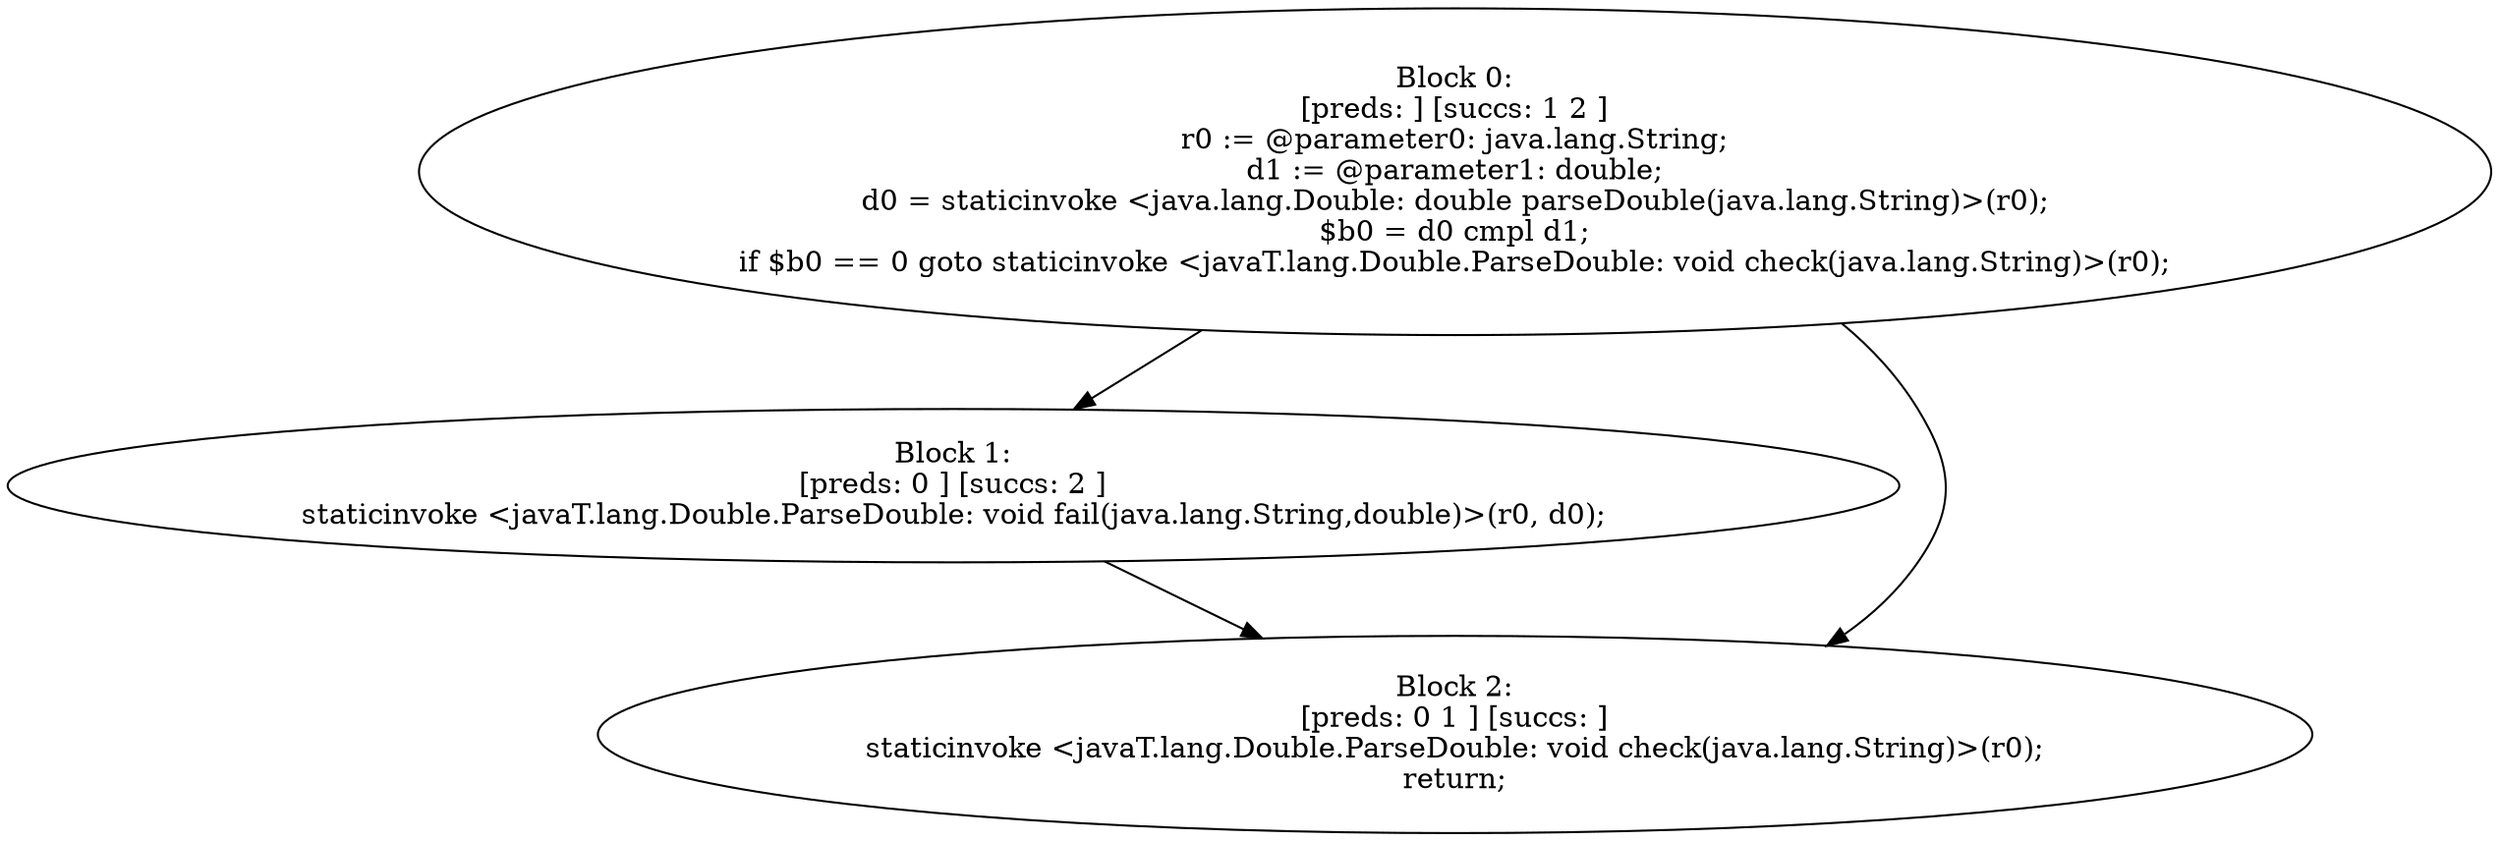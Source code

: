 digraph "unitGraph" {
    "Block 0:
[preds: ] [succs: 1 2 ]
r0 := @parameter0: java.lang.String;
d1 := @parameter1: double;
d0 = staticinvoke <java.lang.Double: double parseDouble(java.lang.String)>(r0);
$b0 = d0 cmpl d1;
if $b0 == 0 goto staticinvoke <javaT.lang.Double.ParseDouble: void check(java.lang.String)>(r0);
"
    "Block 1:
[preds: 0 ] [succs: 2 ]
staticinvoke <javaT.lang.Double.ParseDouble: void fail(java.lang.String,double)>(r0, d0);
"
    "Block 2:
[preds: 0 1 ] [succs: ]
staticinvoke <javaT.lang.Double.ParseDouble: void check(java.lang.String)>(r0);
return;
"
    "Block 0:
[preds: ] [succs: 1 2 ]
r0 := @parameter0: java.lang.String;
d1 := @parameter1: double;
d0 = staticinvoke <java.lang.Double: double parseDouble(java.lang.String)>(r0);
$b0 = d0 cmpl d1;
if $b0 == 0 goto staticinvoke <javaT.lang.Double.ParseDouble: void check(java.lang.String)>(r0);
"->"Block 1:
[preds: 0 ] [succs: 2 ]
staticinvoke <javaT.lang.Double.ParseDouble: void fail(java.lang.String,double)>(r0, d0);
";
    "Block 0:
[preds: ] [succs: 1 2 ]
r0 := @parameter0: java.lang.String;
d1 := @parameter1: double;
d0 = staticinvoke <java.lang.Double: double parseDouble(java.lang.String)>(r0);
$b0 = d0 cmpl d1;
if $b0 == 0 goto staticinvoke <javaT.lang.Double.ParseDouble: void check(java.lang.String)>(r0);
"->"Block 2:
[preds: 0 1 ] [succs: ]
staticinvoke <javaT.lang.Double.ParseDouble: void check(java.lang.String)>(r0);
return;
";
    "Block 1:
[preds: 0 ] [succs: 2 ]
staticinvoke <javaT.lang.Double.ParseDouble: void fail(java.lang.String,double)>(r0, d0);
"->"Block 2:
[preds: 0 1 ] [succs: ]
staticinvoke <javaT.lang.Double.ParseDouble: void check(java.lang.String)>(r0);
return;
";
}
